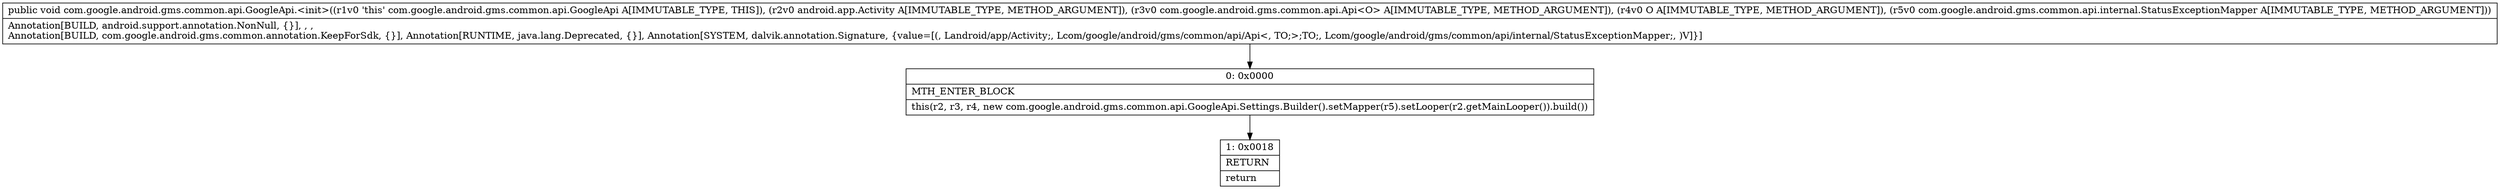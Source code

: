 digraph "CFG forcom.google.android.gms.common.api.GoogleApi.\<init\>(Landroid\/app\/Activity;Lcom\/google\/android\/gms\/common\/api\/Api;Lcom\/google\/android\/gms\/common\/api\/Api$ApiOptions;Lcom\/google\/android\/gms\/common\/api\/internal\/StatusExceptionMapper;)V" {
Node_0 [shape=record,label="{0\:\ 0x0000|MTH_ENTER_BLOCK\l|this(r2, r3, r4, new com.google.android.gms.common.api.GoogleApi.Settings.Builder().setMapper(r5).setLooper(r2.getMainLooper()).build())\l}"];
Node_1 [shape=record,label="{1\:\ 0x0018|RETURN\l|return\l}"];
MethodNode[shape=record,label="{public void com.google.android.gms.common.api.GoogleApi.\<init\>((r1v0 'this' com.google.android.gms.common.api.GoogleApi A[IMMUTABLE_TYPE, THIS]), (r2v0 android.app.Activity A[IMMUTABLE_TYPE, METHOD_ARGUMENT]), (r3v0 com.google.android.gms.common.api.Api\<O\> A[IMMUTABLE_TYPE, METHOD_ARGUMENT]), (r4v0 O A[IMMUTABLE_TYPE, METHOD_ARGUMENT]), (r5v0 com.google.android.gms.common.api.internal.StatusExceptionMapper A[IMMUTABLE_TYPE, METHOD_ARGUMENT]))  | Annotation[BUILD, android.support.annotation.NonNull, \{\}], , , \lAnnotation[BUILD, com.google.android.gms.common.annotation.KeepForSdk, \{\}], Annotation[RUNTIME, java.lang.Deprecated, \{\}], Annotation[SYSTEM, dalvik.annotation.Signature, \{value=[(, Landroid\/app\/Activity;, Lcom\/google\/android\/gms\/common\/api\/Api\<, TO;\>;TO;, Lcom\/google\/android\/gms\/common\/api\/internal\/StatusExceptionMapper;, )V]\}]\l}"];
MethodNode -> Node_0;
Node_0 -> Node_1;
}

